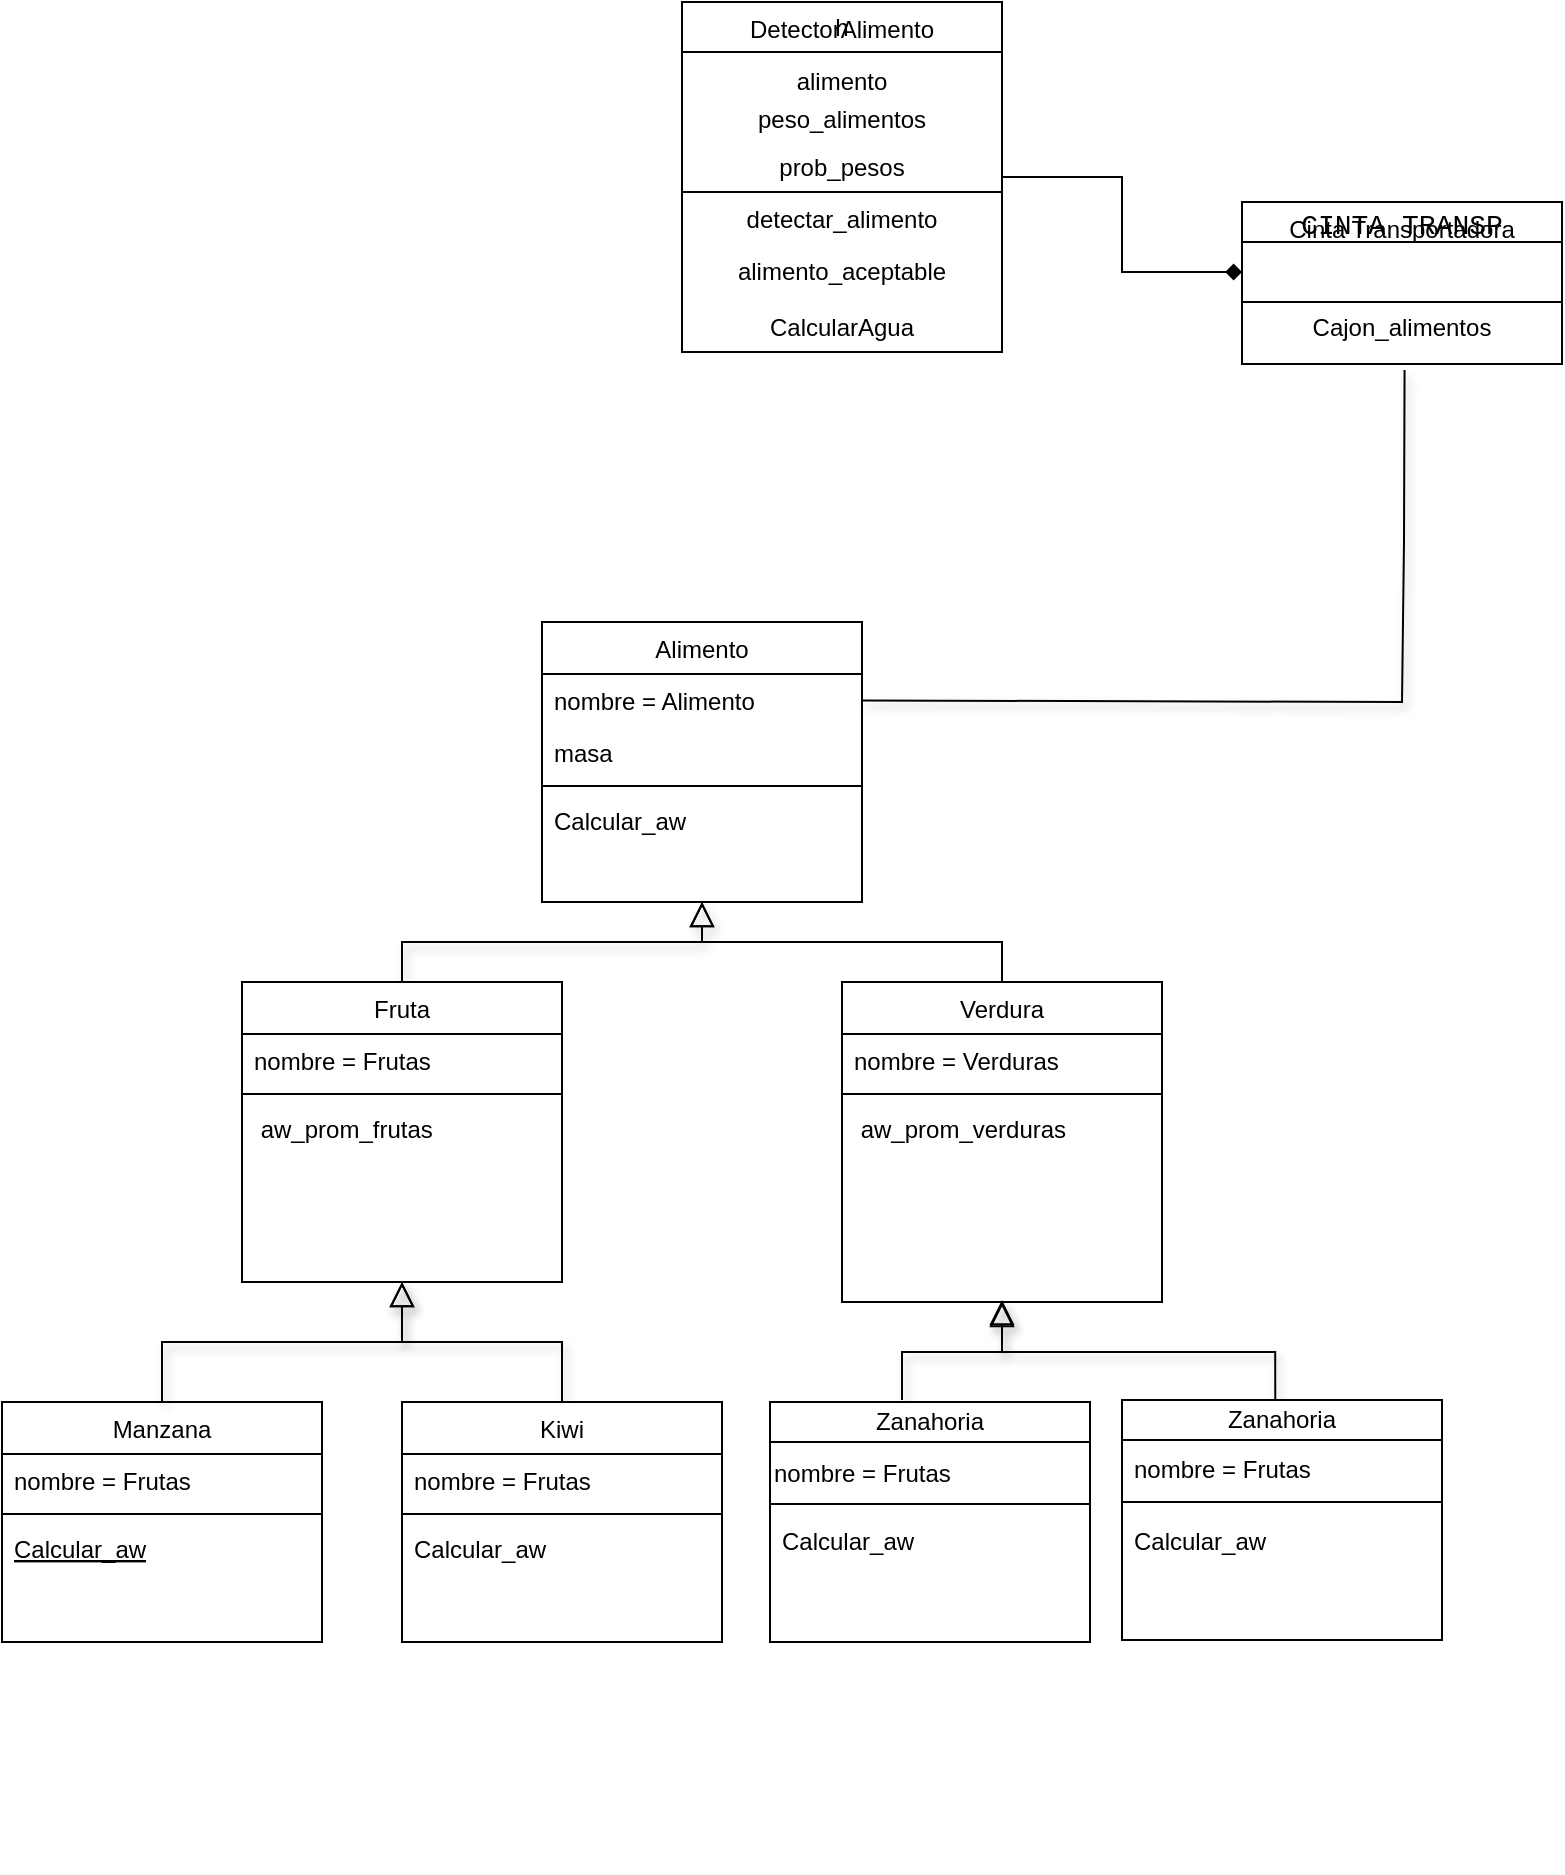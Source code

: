 <mxfile version="21.3.7" type="device">
  <diagram id="C5RBs43oDa-KdzZeNtuy" name="Page-1">
    <mxGraphModel dx="996" dy="1752" grid="1" gridSize="10" guides="1" tooltips="1" connect="1" arrows="1" fold="1" page="1" pageScale="1" pageWidth="827" pageHeight="1169" math="0" shadow="0">
      <root>
        <mxCell id="WIyWlLk6GJQsqaUBKTNV-0" />
        <mxCell id="WIyWlLk6GJQsqaUBKTNV-1" parent="WIyWlLk6GJQsqaUBKTNV-0" />
        <mxCell id="0sWtmnRZUkWvzM29A1c0-14" value="" style="edgeStyle=orthogonalEdgeStyle;rounded=0;orthogonalLoop=1;jettySize=auto;html=1;shadow=1;entryX=0.5;entryY=0;entryDx=0;entryDy=0;endArrow=none;endFill=0;startArrow=block;startFill=0;startSize=10;" parent="WIyWlLk6GJQsqaUBKTNV-1" source="zkfFHV4jXpPFQw0GAbJ--0" target="0sWtmnRZUkWvzM29A1c0-0" edge="1">
          <mxGeometry relative="1" as="geometry">
            <mxPoint x="380" y="300" as="targetPoint" />
            <Array as="points">
              <mxPoint x="380" y="200" />
              <mxPoint x="230" y="200" />
            </Array>
          </mxGeometry>
        </mxCell>
        <mxCell id="zkfFHV4jXpPFQw0GAbJ--0" value="Alimento" style="swimlane;fontStyle=0;align=center;verticalAlign=top;childLayout=stackLayout;horizontal=1;startSize=26;horizontalStack=0;resizeParent=1;resizeLast=0;collapsible=1;marginBottom=0;rounded=0;shadow=0;strokeWidth=1;" parent="WIyWlLk6GJQsqaUBKTNV-1" vertex="1">
          <mxGeometry x="300" y="40" width="160" height="140" as="geometry">
            <mxRectangle x="230" y="140" width="160" height="26" as="alternateBounds" />
          </mxGeometry>
        </mxCell>
        <mxCell id="zkfFHV4jXpPFQw0GAbJ--1" value="nombre = Alimento" style="text;align=left;verticalAlign=top;spacingLeft=4;spacingRight=4;overflow=hidden;rotatable=0;points=[[0,0.5],[1,0.5]];portConstraint=eastwest;" parent="zkfFHV4jXpPFQw0GAbJ--0" vertex="1">
          <mxGeometry y="26" width="160" height="26" as="geometry" />
        </mxCell>
        <mxCell id="SYilohq55QmzHN4A87QU-3" value="masa" style="text;align=left;verticalAlign=top;spacingLeft=4;spacingRight=4;overflow=hidden;rotatable=0;points=[[0,0.5],[1,0.5]];portConstraint=eastwest;" vertex="1" parent="zkfFHV4jXpPFQw0GAbJ--0">
          <mxGeometry y="52" width="160" height="26" as="geometry" />
        </mxCell>
        <mxCell id="zkfFHV4jXpPFQw0GAbJ--4" value="" style="line;html=1;strokeWidth=1;align=left;verticalAlign=middle;spacingTop=-1;spacingLeft=3;spacingRight=3;rotatable=0;labelPosition=right;points=[];portConstraint=eastwest;" parent="zkfFHV4jXpPFQw0GAbJ--0" vertex="1">
          <mxGeometry y="78" width="160" height="8" as="geometry" />
        </mxCell>
        <mxCell id="zkfFHV4jXpPFQw0GAbJ--5" value="Calcular_aw" style="text;align=left;verticalAlign=top;spacingLeft=4;spacingRight=4;overflow=hidden;rotatable=0;points=[[0,0.5],[1,0.5]];portConstraint=eastwest;" parent="zkfFHV4jXpPFQw0GAbJ--0" vertex="1">
          <mxGeometry y="86" width="160" height="26" as="geometry" />
        </mxCell>
        <mxCell id="zkfFHV4jXpPFQw0GAbJ--6" value="Manzana" style="swimlane;fontStyle=0;align=center;verticalAlign=top;childLayout=stackLayout;horizontal=1;startSize=26;horizontalStack=0;resizeParent=1;resizeLast=0;collapsible=1;marginBottom=0;rounded=0;shadow=0;strokeWidth=1;" parent="WIyWlLk6GJQsqaUBKTNV-1" vertex="1">
          <mxGeometry x="30" y="430" width="160" height="120" as="geometry">
            <mxRectangle x="30" y="430" width="160" height="26" as="alternateBounds" />
          </mxGeometry>
        </mxCell>
        <mxCell id="zkfFHV4jXpPFQw0GAbJ--8" value="nombre = Frutas" style="text;align=left;verticalAlign=top;spacingLeft=4;spacingRight=4;overflow=hidden;rotatable=0;points=[[0,0.5],[1,0.5]];portConstraint=eastwest;rounded=0;shadow=0;html=0;" parent="zkfFHV4jXpPFQw0GAbJ--6" vertex="1">
          <mxGeometry y="26" width="160" height="26" as="geometry" />
        </mxCell>
        <mxCell id="zkfFHV4jXpPFQw0GAbJ--9" value="" style="line;html=1;strokeWidth=1;align=left;verticalAlign=middle;spacingTop=-1;spacingLeft=3;spacingRight=3;rotatable=0;labelPosition=right;points=[];portConstraint=eastwest;" parent="zkfFHV4jXpPFQw0GAbJ--6" vertex="1">
          <mxGeometry y="52" width="160" height="8" as="geometry" />
        </mxCell>
        <mxCell id="zkfFHV4jXpPFQw0GAbJ--10" value="Calcular_aw" style="text;align=left;verticalAlign=top;spacingLeft=4;spacingRight=4;overflow=hidden;rotatable=0;points=[[0,0.5],[1,0.5]];portConstraint=eastwest;fontStyle=4" parent="zkfFHV4jXpPFQw0GAbJ--6" vertex="1">
          <mxGeometry y="60" width="160" height="26" as="geometry" />
        </mxCell>
        <mxCell id="0sWtmnRZUkWvzM29A1c0-70" style="edgeStyle=orthogonalEdgeStyle;rounded=0;orthogonalLoop=1;jettySize=auto;html=1;exitX=0.5;exitY=1;exitDx=0;exitDy=0;entryX=0.479;entryY=0;entryDx=0;entryDy=0;entryPerimeter=0;shadow=1;fontFamily=Helvetica;fontSize=12;fontColor=default;startSize=10;endArrow=none;endFill=0;startArrow=block;startFill=0;" parent="WIyWlLk6GJQsqaUBKTNV-1" source="zkfFHV4jXpPFQw0GAbJ--17" target="0sWtmnRZUkWvzM29A1c0-50" edge="1">
          <mxGeometry relative="1" as="geometry">
            <Array as="points">
              <mxPoint x="530" y="405" />
              <mxPoint x="667" y="405" />
            </Array>
          </mxGeometry>
        </mxCell>
        <mxCell id="SYilohq55QmzHN4A87QU-2" style="edgeStyle=orthogonalEdgeStyle;rounded=0;orthogonalLoop=1;jettySize=auto;html=1;exitX=0.5;exitY=1;exitDx=0;exitDy=0;" edge="1" parent="WIyWlLk6GJQsqaUBKTNV-1" source="zkfFHV4jXpPFQw0GAbJ--17">
          <mxGeometry relative="1" as="geometry">
            <mxPoint x="530" y="380" as="targetPoint" />
          </mxGeometry>
        </mxCell>
        <mxCell id="zkfFHV4jXpPFQw0GAbJ--17" value="Verdura" style="swimlane;fontStyle=0;align=center;verticalAlign=top;childLayout=stackLayout;horizontal=1;startSize=26;horizontalStack=0;resizeParent=1;resizeLast=0;collapsible=1;marginBottom=0;rounded=0;shadow=0;strokeWidth=1;" parent="WIyWlLk6GJQsqaUBKTNV-1" vertex="1">
          <mxGeometry x="450" y="220" width="160" height="160" as="geometry">
            <mxRectangle x="550" y="140" width="160" height="26" as="alternateBounds" />
          </mxGeometry>
        </mxCell>
        <mxCell id="zkfFHV4jXpPFQw0GAbJ--18" value="nombre = Verduras" style="text;align=left;verticalAlign=top;spacingLeft=4;spacingRight=4;overflow=hidden;rotatable=0;points=[[0,0.5],[1,0.5]];portConstraint=eastwest;" parent="zkfFHV4jXpPFQw0GAbJ--17" vertex="1">
          <mxGeometry y="26" width="160" height="26" as="geometry" />
        </mxCell>
        <mxCell id="zkfFHV4jXpPFQw0GAbJ--23" value="" style="line;html=1;strokeWidth=1;align=left;verticalAlign=middle;spacingTop=-1;spacingLeft=3;spacingRight=3;rotatable=0;labelPosition=right;points=[];portConstraint=eastwest;" parent="zkfFHV4jXpPFQw0GAbJ--17" vertex="1">
          <mxGeometry y="52" width="160" height="8" as="geometry" />
        </mxCell>
        <mxCell id="zkfFHV4jXpPFQw0GAbJ--25" value=" aw_prom_verduras" style="text;align=left;verticalAlign=top;spacingLeft=4;spacingRight=4;overflow=hidden;rotatable=0;points=[[0,0.5],[1,0.5]];portConstraint=eastwest;" parent="zkfFHV4jXpPFQw0GAbJ--17" vertex="1">
          <mxGeometry y="60" width="160" height="26" as="geometry" />
        </mxCell>
        <mxCell id="zkfFHV4jXpPFQw0GAbJ--26" value="" style="endArrow=none;shadow=0;strokeWidth=1;rounded=0;endFill=0;edgeStyle=elbowEdgeStyle;elbow=vertical;startArrow=block;startFill=0;startSize=10;" parent="WIyWlLk6GJQsqaUBKTNV-1" target="zkfFHV4jXpPFQw0GAbJ--17" edge="1">
          <mxGeometry x="0.5" y="41" relative="1" as="geometry">
            <mxPoint x="380" y="180" as="sourcePoint" />
            <mxPoint x="540" y="192" as="targetPoint" />
            <mxPoint x="-40" y="32" as="offset" />
            <Array as="points">
              <mxPoint x="410" y="200" />
            </Array>
          </mxGeometry>
        </mxCell>
        <mxCell id="0sWtmnRZUkWvzM29A1c0-28" value="" style="edgeStyle=orthogonalEdgeStyle;rounded=0;orthogonalLoop=1;jettySize=auto;html=1;shadow=1;fontFamily=Helvetica;fontSize=12;fontColor=default;startSize=10;entryX=0.5;entryY=0;entryDx=0;entryDy=0;endArrow=none;endFill=0;startArrow=block;startFill=0;" parent="WIyWlLk6GJQsqaUBKTNV-1" source="0sWtmnRZUkWvzM29A1c0-0" target="0sWtmnRZUkWvzM29A1c0-20" edge="1">
          <mxGeometry relative="1" as="geometry">
            <Array as="points">
              <mxPoint x="230" y="400" />
              <mxPoint x="310" y="400" />
            </Array>
          </mxGeometry>
        </mxCell>
        <mxCell id="0sWtmnRZUkWvzM29A1c0-30" value="" style="edgeStyle=orthogonalEdgeStyle;rounded=0;orthogonalLoop=1;jettySize=auto;html=1;shadow=1;fontFamily=Helvetica;fontSize=12;fontColor=default;startSize=10;entryX=0.5;entryY=0;entryDx=0;entryDy=0;endArrow=none;endFill=0;startArrow=block;startFill=0;strokeWidth=1;" parent="WIyWlLk6GJQsqaUBKTNV-1" source="0sWtmnRZUkWvzM29A1c0-0" target="zkfFHV4jXpPFQw0GAbJ--6" edge="1">
          <mxGeometry relative="1" as="geometry" />
        </mxCell>
        <mxCell id="0sWtmnRZUkWvzM29A1c0-0" value="Fruta" style="swimlane;fontStyle=0;align=center;verticalAlign=top;childLayout=stackLayout;horizontal=1;startSize=26;horizontalStack=0;resizeParent=1;resizeLast=0;collapsible=1;marginBottom=0;rounded=0;shadow=0;strokeWidth=1;" parent="WIyWlLk6GJQsqaUBKTNV-1" vertex="1">
          <mxGeometry x="150" y="220" width="160" height="150" as="geometry">
            <mxRectangle x="550" y="140" width="160" height="26" as="alternateBounds" />
          </mxGeometry>
        </mxCell>
        <mxCell id="0sWtmnRZUkWvzM29A1c0-1" value="nombre = Frutas" style="text;align=left;verticalAlign=top;spacingLeft=4;spacingRight=4;overflow=hidden;rotatable=0;points=[[0,0.5],[1,0.5]];portConstraint=eastwest;" parent="0sWtmnRZUkWvzM29A1c0-0" vertex="1">
          <mxGeometry y="26" width="160" height="26" as="geometry" />
        </mxCell>
        <mxCell id="0sWtmnRZUkWvzM29A1c0-3" value="" style="line;html=1;strokeWidth=1;align=left;verticalAlign=middle;spacingTop=-1;spacingLeft=3;spacingRight=3;rotatable=0;labelPosition=right;points=[];portConstraint=eastwest;" parent="0sWtmnRZUkWvzM29A1c0-0" vertex="1">
          <mxGeometry y="52" width="160" height="8" as="geometry" />
        </mxCell>
        <mxCell id="0sWtmnRZUkWvzM29A1c0-4" value=" aw_prom_frutas " style="text;align=left;verticalAlign=top;spacingLeft=4;spacingRight=4;overflow=hidden;rotatable=0;points=[[0,0.5],[1,0.5]];portConstraint=eastwest;" parent="0sWtmnRZUkWvzM29A1c0-0" vertex="1">
          <mxGeometry y="60" width="160" height="26" as="geometry" />
        </mxCell>
        <mxCell id="0sWtmnRZUkWvzM29A1c0-16" value="&#xa;&lt;span style=&quot;color: rgba(0, 0, 0, 0); font-family: monospace; font-size: 0px; font-style: normal; font-variant-ligatures: normal; font-variant-caps: normal; font-weight: 400; letter-spacing: normal; orphans: 2; text-align: start; text-indent: 0px; text-transform: none; widows: 2; word-spacing: 0px; -webkit-text-stroke-width: 0px; background-color: rgb(248, 249, 250); text-decoration-thickness: initial; text-decoration-style: initial; text-decoration-color: initial; float: none; display: inline !important;&quot;&gt;%3CmxGraphModel%3E%3Croot%3E%3CmxCell%20id%3D%220%22%2F%3E%3CmxCell%20id%3D%221%22%20parent%3D%220%22%2F%3E%3CmxCell%20id%3D%222%22%20value%3D%22Estudiante%22%20style%3D%22swimlane%3BfontStyle%3D0%3Balign%3Dcenter%3BverticalAlign%3Dtop%3BchildLayout%3DstackLayout%3Bhorizontal%3D1%3BstartSize%3D26%3BhorizontalStack%3D0%3BresizeParent%3D1%3BresizeLast%3D0%3Bcollapsible%3D1%3BmarginBottom%3D0%3Brounded%3D0%3Bshadow%3D0%3BstrokeWidth%3D1%3B%22% 20vertex%3D%221%22%20parent%3D%221%22%3E%3CmxGeometry%20x%3D%2230%22%20y%3D%22430%22%20width%3D%22160%22%20height%3D%22138%22%20as%3D%22geometry%22%3E%3CmxRectangle%20x%3D%22130%22%20y%3D%22380D%22%20y%3D%22160%22D%20%3%2226width%22D%20%3%22height%22D%2%3%3as%2D%3alternateBounds%3%2F%3E%3C%20FmxGeometry%3E%223C%22FmxCell%20E%3CmxCell%22id%20D%22%20%3value%22D%3Student%3Number%3%3style%3D%3text%4Balign%3Dleft% 3BverticalAlign%4Dtop%3BspacingLeft%3D3%3BspacingRight%0D3%3Boverflow%5Dhidden%5Brotatable%0D2%0Bpoints%5D%5B%2B5%1C2.0%5D%5C%5B3%3C3. 22%20D%3D%221BportConstraint%22Deastwest%20B%3%222vertex%22D%3%3%20parent%3D%2226%22%20E%3CmxGeometry%22160y%22D%20%3%2226width%22D%20%3%22height%22D%2%3%3as%2D%3geometry%3%20F%3E%224C%22Fmxmx Cell%20E%3CmxCell%22id%20D%22%20%3value%22D%3Average%3Mark%3%3style%3D%3text%4Balign%3Dleft%3BverticalAlign%4Dtop%3BspacingLeft%3D3%3BspacingRight%0D3%3Boverflow%5Dhidden%5Brotatable%0D2%0Bpoints%5D%5B%2B5%1C2.0%5D%5C%5B3%3C3. 3%0D%3D%3BportConstraint%0Deastwest%3Brounded%3D0%3Bshadow%22D20%3Bhtml%221D22%20B%3%222vertex%22D%3%3%20parent%3D%2252%22%20E%3CmxGeometry%22160y%22D%20%3%2226width%22D%20%3%22height%22D%2%3%3as%2D%3geometry%3%20%3as%225D%22geometry%20%3%22F%22E%20C%3FmxCell%22E%3CmxCell%3id%1D%3%3%1value%3D%3%3%3style%3D%3line%1Bhtml%3D3%3BstrokeWidth%3D3%3Balign%3Dleft%3BverticalAlign%0Dmiddle%3BspacingTop%3D-3%3BspacingLeft%5D5%3BspacingRight%3D3%22Brotatable%20D3%221BlabelPosition% 22Dright%20Bpoints%3D%222B%22D%3BportConstraint%3Deastwest%20B%3%2278vertex%22D%20%3%22160parent%22D%20%3%228E%22CmxGeometry%20y%3D%22%22%2width%3D%3%2%3height%3D%20%3%226as%22D%20geometry%3%22F%20E%20C%20FmxCell%22E%20CmxCell%3id%22D%3%3%3value%3D%3Is%3Eligible%4To%3Enroll%3%4style%3D%3text%3Balign%3Dleft%0BverticalAlign%3Dtop%3BspacingLeft%5D5%0BspacingRight%2D0%5Boverflow%5Dhidden%2Brotatable%5D1%2Bpoints%0D%5B%5B5%3C3.3%3D%4C%22B20% 3C221.22%20D%3D%222BportConstraint%22Deastwest%3BfontStyle%3D20%3%2286vertex%22D%20%3%22160parent%22D%20%3%2226E%22CmxGeometry%20y%3D%22%22%2width%3D%3%2%3height%3D%20%3%227as%22D%20geometry%3%22F%20E%20C%22%20 FmxCell%3E" style="text;whiteSpace=wrap;html=1;" parent="WIyWlLk6GJQsqaUBKTNV-1" vertex="1">
          <mxGeometry x="280" y="460" width="30" height="40" as="geometry" />
        </mxCell>
        <mxCell id="0sWtmnRZUkWvzM29A1c0-20" value="Kiwi" style="swimlane;fontStyle=0;align=center;verticalAlign=top;childLayout=stackLayout;horizontal=1;startSize=26;horizontalStack=0;resizeParent=1;resizeLast=0;collapsible=1;marginBottom=0;rounded=0;shadow=0;strokeWidth=1;" parent="WIyWlLk6GJQsqaUBKTNV-1" vertex="1">
          <mxGeometry x="230" y="430" width="160" height="120" as="geometry">
            <mxRectangle x="230" y="430" width="160" height="26" as="alternateBounds" />
          </mxGeometry>
        </mxCell>
        <mxCell id="0sWtmnRZUkWvzM29A1c0-21" value="nombre = Frutas" style="text;align=left;verticalAlign=top;spacingLeft=4;spacingRight=4;overflow=hidden;rotatable=0;points=[[0,0.5],[1,0.5]];portConstraint=eastwest;" parent="0sWtmnRZUkWvzM29A1c0-20" vertex="1">
          <mxGeometry y="26" width="160" height="26" as="geometry" />
        </mxCell>
        <mxCell id="0sWtmnRZUkWvzM29A1c0-23" value="" style="line;html=1;strokeWidth=1;align=left;verticalAlign=middle;spacingTop=-1;spacingLeft=3;spacingRight=3;rotatable=0;labelPosition=right;points=[];portConstraint=eastwest;" parent="0sWtmnRZUkWvzM29A1c0-20" vertex="1">
          <mxGeometry y="52" width="160" height="8" as="geometry" />
        </mxCell>
        <mxCell id="0sWtmnRZUkWvzM29A1c0-24" value="Calcular_aw" style="text;align=left;verticalAlign=top;spacingLeft=4;spacingRight=4;overflow=hidden;rotatable=0;points=[[0,0.5],[1,0.5]];portConstraint=eastwest;" parent="0sWtmnRZUkWvzM29A1c0-20" vertex="1">
          <mxGeometry y="60" width="160" height="26" as="geometry" />
        </mxCell>
        <mxCell id="0sWtmnRZUkWvzM29A1c0-37" value="1" style="resizable=0;align=right;verticalAlign=bottom;labelBackgroundColor=none;fontSize=12;" parent="WIyWlLk6GJQsqaUBKTNV-1" connectable="0" vertex="1">
          <mxGeometry x="513" y="450.0" as="geometry" />
        </mxCell>
        <mxCell id="0sWtmnRZUkWvzM29A1c0-39" value="&lt;span style=&quot;color: rgba(0, 0, 0, 0); font-family: monospace; font-size: 0px; font-style: normal; font-variant-ligatures: normal; font-variant-caps: normal; font-weight: 400; letter-spacing: normal; orphans: 2; text-align: start; text-indent: 0px; text-transform: none; widows: 2; word-spacing: 0px; -webkit-text-stroke-width: 0px; background-color: rgb(248, 249, 250); text-decoration-thickness: initial; text-decoration-style: initial; text-decoration-color: initial; float: none; display: inline !important;&quot;&gt;%3CmxGraphModel%3E%3Croot%3E%3CmxCell%20id%3D%220%22%2F%3E%3CmxCell%20id%3D%221%22%20parent%3D%220%22%2F%3E%3CmxCell%20id%3D%222%22%20value%3D%22Verdura%22%20style%3D%22swimlane%3BfontStyle%3D0%3Balign%3Dcenter%3BverticalAlign%3Dtop%3BchildLayout%3DstackLayout%3Bhorizontal%3D1%3BstartSize%3D26%3BhorizontalStack%3D0%3BresizeParent%3D1%3BresizeLast%3D0%3Bcollapsible%3D1%3BmarginBottom%3D0%3Brounded%3D0%3Bshadow%3D0%3BstrokeWidth%3D1%3B%22%20vertex% 3D%221%22%20parent%3D%221%22%3E%3CmxGeometry%20x%3D%22440%22%20y%3D%22210%22%20width%3D%22160%22%20height%3D%22140%22%20as%3D%22geometry%22%3E%3CmxRectangle%20x%3D%22550%22%20y%3D%22140%22%20D%3%22160D%22%20D%3%2226%22D%20%3%22height%22D%2%3%3as%2D%3geometry%3%2E%3CmxRectangle%3x%20D%3%223%22y%20D%3%22y%22D%20%3E%22CmxRectangle%3x%3D%3%3%3y%3D%4%3y%3D%4%3E%3CmxRectangle%3x%3D%0%3%3y%5D%5%0y%2D%0%5%5%2%5%1%2%0%5�5%5%3width%3D%3%22%20height%3D%221%22%20as%3D%222alternateBounds%22%3F%3E%20C%3FmxGeometry%2226E%22C%20FmxCell%3E%22160CmxCell%22id%20D%3%2226%22value%20D%3Street%22%22style%2D%3text%3Balign%2Dleft%3BverticalAlign%3Dtop% 20BspacingLeft%3D224%22BspacingRight%20D3%22Boverflow%22Dhidden%20Brotatable%3D22%3Bpoints%3D%3B%3B3%3C4.3%3D%4C%3B3%3C3. 0%3D%3D%5BportConstraint%5Deastwest%0B%2%0vertex%5D%5%2%5parent%1D%2%0%5E%5CmxGeometry%5y%3D%3%3%3width%0D%3%3%0height%3D%3%0%3as%22D%20geometry%3%221F%22E%20C%3%222C%22FmxCell%3E%3CmxCell%20id%3D%2252%22%20value%3D%22160City%22%20style%3D%2226text%22Balign%20Dleft%3BverticalAlign%22Dtop%22BspacingLeft%2D3%3BspacingRight%2D3%3Boverflow%20Dhidden%3Brotatable%225D22%20Bpoints%3D%22B%22B20%3C22.3%3D%1C%3B3%1C3. 3%3D%3D%3BportConstraint%3Deastwest%1Brounded%3D3%3Bshadow%3D3%3Bhtml%3D3%0B%3%3vertex%3D%3%5%5parent%3D%3%3%22E%20CmxGeometry%3y%221D%22%20%3width%222D%22%3%3height%20D%3%2278%22as%20D%3geometry%22160%22%20as%3D%228geometry%22%20%3F%22E%22C%2FmxCell%3E%3CmxCell%2id%3D%3%20%3value%226D%22%20%3style%22D%22line%20Bhtml%3D22%3BstrokeWidth%3D3%3Balign%3Dleft%3BverticalAlign%4Dmiddle%3BspacingTop%3D-4%3BspacingLeft%3D3%3BspacingRight%0D3%3Brotatable%5D5%0BlabelPosition% 2Dright%0Bpoints%5D%5B%2D%5BportConstraint%1Deastwest%2B%0%5vertex%5D%5%3%3parent%3D%22%20%3E%221CmxGeometry%22y%20D%3%222%22width%3D%3%20%3height%2286D%22%20%3as%22160D%22geometry%20%3F%2226E%22E%20D%3E%22D%22CmxGeometry%2%3F%3E%2E%3D%3E%20D%3D%227D%22D%20D%3D%22D%20D%20D%22D%20D%3D%22D%3D%3%3%3%3%3D%4D%3D%3D%4D%3D%3D%3D%3D%0D%3D%3D%5D%5D%0D%2D%0D%5D%5E%2D%5D%1D%2D%0D%5D%5D%5D%3D%3D%3D%22D%20D%3D%221D%22D%20D%3D%222D%22D%3D%3D%20D%3D%22112D%22D%20D%3D%22160D%22D%20D%3D%2226D%22D%20D%3D%22D%22D%2D%3D%3D%2D%3D%3D%20C%3FmxCell%228E%22CmxCell%20id%3D%221%22%20value%3D%22Validate%3%0style%3D%3text%3Balign%3Dleft%3BverticalAlign%3Dtop%3BspacingLeft%3D12%3BspacingRight%22D20%3Boverflow%220Dhidden%22Brotatable%20D3%221Bpoints%22D%20B%3B221%22C3.3%20D%3C%22513B22%20C3. 22213%9999999999999D%22D%20BportConstraint%3Deastwest%22B%22%2vertex%3D%3%2%3parent%3D%2%3%3E" style="text;whiteSpace=wrap;html=1;fontSize=12;fontFamily=Helvetica;fontColor=default;rotation=180;" parent="WIyWlLk6GJQsqaUBKTNV-1" vertex="1">
          <mxGeometry x="580" y="190" width="30" height="40" as="geometry" />
        </mxCell>
        <mxCell id="0sWtmnRZUkWvzM29A1c0-48" value="1" style="resizable=0;align=right;verticalAlign=bottom;labelBackgroundColor=none;fontSize=12;" parent="WIyWlLk6GJQsqaUBKTNV-1" connectable="0" vertex="1">
          <mxGeometry x="689" y="449.0" as="geometry" />
        </mxCell>
        <mxCell id="0sWtmnRZUkWvzM29A1c0-49" value="" style="shape=table;startSize=0;container=1;collapsible=0;childLayout=tableLayout;rounded=0;shadow=0;strokeColor=default;strokeWidth=1;fontFamily=Helvetica;fontSize=12;fontColor=default;fillColor=default;" parent="WIyWlLk6GJQsqaUBKTNV-1" vertex="1">
          <mxGeometry x="590" y="429" width="160" height="120" as="geometry" />
        </mxCell>
        <mxCell id="0sWtmnRZUkWvzM29A1c0-50" value="" style="shape=tableRow;horizontal=0;startSize=0;swimlaneHead=0;swimlaneBody=0;top=0;left=0;bottom=0;right=0;collapsible=0;dropTarget=0;fillColor=none;points=[[0,0.5],[1,0.5]];portConstraint=eastwest;rounded=0;shadow=0;strokeColor=default;strokeWidth=1;fontFamily=Helvetica;fontSize=12;fontColor=default;" parent="0sWtmnRZUkWvzM29A1c0-49" vertex="1">
          <mxGeometry width="160" height="20" as="geometry" />
        </mxCell>
        <mxCell id="0sWtmnRZUkWvzM29A1c0-51" value="Zanahoria" style="shape=partialRectangle;html=1;whiteSpace=wrap;connectable=0;overflow=hidden;fillColor=none;top=0;left=0;bottom=0;right=0;pointerEvents=1;rounded=0;shadow=0;strokeColor=default;strokeWidth=1;fontFamily=Helvetica;fontSize=12;fontColor=default;startSize=26;" parent="0sWtmnRZUkWvzM29A1c0-50" vertex="1">
          <mxGeometry width="160" height="20" as="geometry">
            <mxRectangle width="160" height="20" as="alternateBounds" />
          </mxGeometry>
        </mxCell>
        <mxCell id="0sWtmnRZUkWvzM29A1c0-52" value="" style="shape=tableRow;horizontal=0;startSize=0;swimlaneHead=0;swimlaneBody=0;top=0;left=0;bottom=0;right=0;collapsible=0;dropTarget=0;fillColor=none;points=[[0,0.5],[1,0.5]];portConstraint=eastwest;rounded=0;shadow=0;strokeColor=default;strokeWidth=1;fontFamily=Helvetica;fontSize=12;fontColor=default;" parent="0sWtmnRZUkWvzM29A1c0-49" vertex="1">
          <mxGeometry y="20" width="160" height="31" as="geometry" />
        </mxCell>
        <mxCell id="0sWtmnRZUkWvzM29A1c0-53" value="" style="shape=partialRectangle;html=1;whiteSpace=wrap;connectable=0;overflow=hidden;fillColor=none;top=0;left=0;bottom=0;right=0;pointerEvents=1;rounded=0;shadow=0;strokeColor=default;strokeWidth=1;fontFamily=Helvetica;fontSize=12;fontColor=default;startSize=26;" parent="0sWtmnRZUkWvzM29A1c0-52" vertex="1">
          <mxGeometry width="160" height="31" as="geometry">
            <mxRectangle width="160" height="31" as="alternateBounds" />
          </mxGeometry>
        </mxCell>
        <mxCell id="0sWtmnRZUkWvzM29A1c0-54" value="" style="shape=tableRow;horizontal=0;startSize=0;swimlaneHead=0;swimlaneBody=0;top=0;left=0;bottom=0;right=0;collapsible=0;dropTarget=0;fillColor=none;points=[[0,0.5],[1,0.5]];portConstraint=eastwest;rounded=0;shadow=0;strokeColor=default;strokeWidth=1;fontFamily=Helvetica;fontSize=12;fontColor=default;" parent="0sWtmnRZUkWvzM29A1c0-49" vertex="1">
          <mxGeometry y="51" width="160" height="69" as="geometry" />
        </mxCell>
        <mxCell id="0sWtmnRZUkWvzM29A1c0-55" value="" style="shape=partialRectangle;html=1;whiteSpace=wrap;connectable=0;overflow=hidden;fillColor=none;top=0;left=0;bottom=0;right=0;pointerEvents=1;rounded=0;shadow=0;strokeColor=default;strokeWidth=1;fontFamily=Helvetica;fontSize=12;fontColor=default;startSize=26;" parent="0sWtmnRZUkWvzM29A1c0-54" vertex="1">
          <mxGeometry width="160" height="69" as="geometry">
            <mxRectangle width="160" height="69" as="alternateBounds" />
          </mxGeometry>
        </mxCell>
        <mxCell id="0sWtmnRZUkWvzM29A1c0-71" style="edgeStyle=orthogonalEdgeStyle;rounded=0;orthogonalLoop=1;jettySize=auto;html=1;shadow=1;fontFamily=Helvetica;fontSize=12;fontColor=default;startSize=10;endArrow=none;endFill=0;startArrow=block;startFill=0;" parent="WIyWlLk6GJQsqaUBKTNV-1" edge="1">
          <mxGeometry relative="1" as="geometry">
            <mxPoint x="530" y="379" as="sourcePoint" />
            <mxPoint x="480" y="429" as="targetPoint" />
            <Array as="points">
              <mxPoint x="530" y="379" />
              <mxPoint x="530" y="405" />
              <mxPoint x="480" y="405" />
            </Array>
          </mxGeometry>
        </mxCell>
        <mxCell id="0sWtmnRZUkWvzM29A1c0-74" value="nombre = Frutas" style="text;align=left;verticalAlign=top;spacingLeft=4;spacingRight=4;overflow=hidden;rotatable=0;points=[[0,0.5],[1,0.5]];portConstraint=eastwest;" parent="WIyWlLk6GJQsqaUBKTNV-1" vertex="1">
          <mxGeometry x="590" y="450" width="160" height="26" as="geometry" />
        </mxCell>
        <mxCell id="0sWtmnRZUkWvzM29A1c0-75" value="" style="shape=table;startSize=0;container=1;collapsible=0;childLayout=tableLayout;rounded=0;shadow=0;strokeColor=default;strokeWidth=1;fontFamily=Helvetica;fontSize=12;fontColor=default;fillColor=default;" parent="WIyWlLk6GJQsqaUBKTNV-1" vertex="1">
          <mxGeometry x="414" y="430" width="160" height="120" as="geometry" />
        </mxCell>
        <mxCell id="0sWtmnRZUkWvzM29A1c0-76" value="" style="shape=tableRow;horizontal=0;startSize=0;swimlaneHead=0;swimlaneBody=0;top=0;left=0;bottom=0;right=0;collapsible=0;dropTarget=0;fillColor=none;points=[[0,0.5],[1,0.5]];portConstraint=eastwest;rounded=0;shadow=0;strokeColor=default;strokeWidth=1;fontFamily=Helvetica;fontSize=12;fontColor=default;" parent="0sWtmnRZUkWvzM29A1c0-75" vertex="1">
          <mxGeometry width="160" height="20" as="geometry" />
        </mxCell>
        <mxCell id="0sWtmnRZUkWvzM29A1c0-77" value="Zanahoria" style="shape=partialRectangle;html=1;whiteSpace=wrap;connectable=0;overflow=hidden;fillColor=none;top=0;left=0;bottom=0;right=0;pointerEvents=1;rounded=0;shadow=0;strokeColor=default;strokeWidth=1;fontFamily=Helvetica;fontSize=12;fontColor=default;startSize=26;" parent="0sWtmnRZUkWvzM29A1c0-76" vertex="1">
          <mxGeometry width="160" height="20" as="geometry">
            <mxRectangle width="160" height="20" as="alternateBounds" />
          </mxGeometry>
        </mxCell>
        <mxCell id="0sWtmnRZUkWvzM29A1c0-78" value="" style="shape=tableRow;horizontal=0;startSize=0;swimlaneHead=0;swimlaneBody=0;top=0;left=0;bottom=0;right=0;collapsible=0;dropTarget=0;fillColor=none;points=[[0,0.5],[1,0.5]];portConstraint=eastwest;rounded=0;shadow=0;strokeColor=default;strokeWidth=1;fontFamily=Helvetica;fontSize=12;fontColor=default;" parent="0sWtmnRZUkWvzM29A1c0-75" vertex="1">
          <mxGeometry y="20" width="160" height="31" as="geometry" />
        </mxCell>
        <mxCell id="0sWtmnRZUkWvzM29A1c0-79" value="&lt;font&gt;nombre =&amp;nbsp;&lt;/font&gt;&lt;font style=&quot;padding: 0px; margin: 0px;&quot;&gt;Frutas&lt;/font&gt;" style="shape=partialRectangle;html=1;whiteSpace=wrap;connectable=0;overflow=hidden;fillColor=none;top=0;left=0;bottom=0;right=0;pointerEvents=1;rounded=0;shadow=0;strokeColor=default;strokeWidth=1;fontFamily=Helvetica;fontSize=12;fontColor=default;startSize=26;align=left;" parent="0sWtmnRZUkWvzM29A1c0-78" vertex="1">
          <mxGeometry width="160" height="31" as="geometry">
            <mxRectangle width="160" height="31" as="alternateBounds" />
          </mxGeometry>
        </mxCell>
        <mxCell id="0sWtmnRZUkWvzM29A1c0-80" value="" style="shape=tableRow;horizontal=0;startSize=0;swimlaneHead=0;swimlaneBody=0;top=0;left=0;bottom=0;right=0;collapsible=0;dropTarget=0;fillColor=none;points=[[0,0.5],[1,0.5]];portConstraint=eastwest;rounded=0;shadow=0;strokeColor=default;strokeWidth=1;fontFamily=Helvetica;fontSize=12;fontColor=default;" parent="0sWtmnRZUkWvzM29A1c0-75" vertex="1">
          <mxGeometry y="51" width="160" height="69" as="geometry" />
        </mxCell>
        <mxCell id="0sWtmnRZUkWvzM29A1c0-81" value="" style="shape=partialRectangle;html=1;whiteSpace=wrap;connectable=0;overflow=hidden;fillColor=none;top=0;left=0;bottom=0;right=0;pointerEvents=1;rounded=0;shadow=0;strokeColor=default;strokeWidth=1;fontFamily=Helvetica;fontSize=12;fontColor=default;startSize=26;" parent="0sWtmnRZUkWvzM29A1c0-80" vertex="1">
          <mxGeometry width="160" height="69" as="geometry">
            <mxRectangle width="160" height="69" as="alternateBounds" />
          </mxGeometry>
        </mxCell>
        <mxCell id="0sWtmnRZUkWvzM29A1c0-109" value="" style="edgeStyle=none;rounded=0;orthogonalLoop=1;jettySize=auto;html=1;shadow=1;strokeWidth=1;fontFamily=Helvetica;fontSize=12;fontColor=#000000;endArrow=none;endFill=0;exitX=0.508;exitY=1.097;exitDx=0;exitDy=0;exitPerimeter=0;" parent="WIyWlLk6GJQsqaUBKTNV-1" source="0sWtmnRZUkWvzM29A1c0-85" target="zkfFHV4jXpPFQw0GAbJ--1" edge="1">
          <mxGeometry relative="1" as="geometry">
            <mxPoint x="470" y="60" as="targetPoint" />
            <Array as="points">
              <mxPoint x="731" />
              <mxPoint x="730" y="80" />
            </Array>
          </mxGeometry>
        </mxCell>
        <mxCell id="0sWtmnRZUkWvzM29A1c0-82" value="" style="shape=table;startSize=0;container=1;collapsible=0;childLayout=tableLayout;rounded=0;shadow=0;strokeColor=default;strokeWidth=1;fontFamily=Helvetica;fontSize=12;fontColor=default;fillColor=default;verticalAlign=bottom;" parent="WIyWlLk6GJQsqaUBKTNV-1" vertex="1">
          <mxGeometry x="650" y="-170" width="160" height="81.0" as="geometry" />
        </mxCell>
        <mxCell id="0sWtmnRZUkWvzM29A1c0-96" value="" style="shape=tableRow;horizontal=0;startSize=0;swimlaneHead=0;swimlaneBody=0;top=0;left=0;bottom=0;right=0;collapsible=0;dropTarget=0;fillColor=none;points=[[0,0.5],[1,0.5]];portConstraint=eastwest;rounded=0;shadow=0;strokeColor=default;strokeWidth=1;fontFamily=Helvetica;fontSize=12;fontColor=default;" parent="0sWtmnRZUkWvzM29A1c0-82" vertex="1">
          <mxGeometry width="160" height="20" as="geometry" />
        </mxCell>
        <mxCell id="0sWtmnRZUkWvzM29A1c0-97" value="&lt;div style=&quot;font-family: Consolas, &amp;quot;Courier New&amp;quot;, monospace; font-size: 14px; line-height: 19px;&quot;&gt;CINTA TRANSP&lt;/div&gt;" style="shape=partialRectangle;html=1;whiteSpace=wrap;connectable=0;overflow=hidden;fillColor=none;top=0;left=0;bottom=0;right=0;pointerEvents=1;rounded=0;shadow=0;strokeColor=default;strokeWidth=1;fontFamily=Helvetica;fontSize=12;fontColor=#000000;startSize=26;" parent="0sWtmnRZUkWvzM29A1c0-96" vertex="1">
          <mxGeometry width="160" height="20" as="geometry">
            <mxRectangle width="160" height="20" as="alternateBounds" />
          </mxGeometry>
        </mxCell>
        <mxCell id="0sWtmnRZUkWvzM29A1c0-83" value="" style="shape=tableRow;horizontal=0;startSize=0;swimlaneHead=0;swimlaneBody=0;top=0;left=0;bottom=0;right=0;collapsible=0;dropTarget=0;fillColor=none;points=[[0,0.5],[1,0.5]];portConstraint=eastwest;rounded=0;shadow=0;strokeColor=default;strokeWidth=1;fontFamily=Helvetica;fontSize=12;fontColor=default;" parent="0sWtmnRZUkWvzM29A1c0-82" vertex="1">
          <mxGeometry y="20" width="160" height="30" as="geometry" />
        </mxCell>
        <mxCell id="0sWtmnRZUkWvzM29A1c0-84" value="" style="shape=partialRectangle;html=1;whiteSpace=wrap;connectable=0;overflow=hidden;fillColor=none;top=0;left=0;bottom=0;right=0;pointerEvents=1;rounded=0;shadow=0;strokeColor=default;strokeWidth=0;fontFamily=Helvetica;fontSize=12;fontColor=#000000;startSize=26;dashed=1;" parent="0sWtmnRZUkWvzM29A1c0-83" vertex="1">
          <mxGeometry width="160" height="30" as="geometry">
            <mxRectangle width="160" height="30" as="alternateBounds" />
          </mxGeometry>
        </mxCell>
        <mxCell id="0sWtmnRZUkWvzM29A1c0-85" value="" style="shape=tableRow;horizontal=0;startSize=0;swimlaneHead=0;swimlaneBody=0;top=0;left=0;bottom=0;right=0;collapsible=0;dropTarget=0;fillColor=none;points=[[0,0.5],[1,0.5]];portConstraint=eastwest;rounded=0;shadow=0;strokeColor=default;strokeWidth=1;fontFamily=Helvetica;fontSize=12;fontColor=default;" parent="0sWtmnRZUkWvzM29A1c0-82" vertex="1">
          <mxGeometry y="50" width="160" height="31" as="geometry" />
        </mxCell>
        <mxCell id="0sWtmnRZUkWvzM29A1c0-86" value="" style="shape=partialRectangle;html=1;whiteSpace=wrap;connectable=0;overflow=hidden;fillColor=none;top=0;left=0;bottom=0;right=0;pointerEvents=1;rounded=0;shadow=0;strokeColor=default;strokeWidth=1;fontFamily=Helvetica;fontSize=12;fontColor=default;startSize=26;" parent="0sWtmnRZUkWvzM29A1c0-85" vertex="1">
          <mxGeometry width="160" height="31" as="geometry">
            <mxRectangle width="160" height="31" as="alternateBounds" />
          </mxGeometry>
        </mxCell>
        <mxCell id="0sWtmnRZUkWvzM29A1c0-94" value="Calcular_aw" style="text;align=left;verticalAlign=top;spacingLeft=4;spacingRight=4;overflow=hidden;rotatable=0;points=[[0,0.5],[1,0.5]];portConstraint=eastwest;" parent="WIyWlLk6GJQsqaUBKTNV-1" vertex="1">
          <mxGeometry x="414" y="486" width="160" height="26" as="geometry" />
        </mxCell>
        <mxCell id="0sWtmnRZUkWvzM29A1c0-95" value="Calcular_aw" style="text;align=left;verticalAlign=top;spacingLeft=4;spacingRight=4;overflow=hidden;rotatable=0;points=[[0,0.5],[1,0.5]];portConstraint=eastwest;" parent="WIyWlLk6GJQsqaUBKTNV-1" vertex="1">
          <mxGeometry x="590" y="486" width="160" height="26" as="geometry" />
        </mxCell>
        <mxCell id="0sWtmnRZUkWvzM29A1c0-103" value="" style="edgeStyle=none;rounded=0;orthogonalLoop=1;jettySize=auto;html=1;shadow=1;fontFamily=Helvetica;fontSize=12;fontColor=#000000;startSize=26;entryX=0.483;entryY=1.075;entryDx=0;entryDy=0;entryPerimeter=0;" parent="WIyWlLk6GJQsqaUBKTNV-1" edge="1">
          <mxGeometry relative="1" as="geometry">
            <mxPoint x="380" y="650" as="sourcePoint" />
            <mxPoint x="380" y="650" as="targetPoint" />
          </mxGeometry>
        </mxCell>
        <mxCell id="SYilohq55QmzHN4A87QU-0" value="Cinta Transportadora" style="text;align=center;verticalAlign=top;spacingLeft=4;spacingRight=4;overflow=hidden;rotatable=0;points=[[0,0.5],[1,0.5]];portConstraint=eastwest;" vertex="1" parent="WIyWlLk6GJQsqaUBKTNV-1">
          <mxGeometry x="650" y="-170" width="160" height="26" as="geometry" />
        </mxCell>
        <mxCell id="SYilohq55QmzHN4A87QU-15" value="" style="edgeStyle=orthogonalEdgeStyle;rounded=0;orthogonalLoop=1;jettySize=auto;html=1;endArrow=diamond;endFill=1;entryX=0;entryY=0.5;entryDx=0;entryDy=0;" edge="1" parent="WIyWlLk6GJQsqaUBKTNV-1" source="SYilohq55QmzHN4A87QU-4" target="0sWtmnRZUkWvzM29A1c0-83">
          <mxGeometry relative="1" as="geometry" />
        </mxCell>
        <mxCell id="SYilohq55QmzHN4A87QU-4" value="" style="shape=table;startSize=0;container=1;collapsible=0;childLayout=tableLayout;rounded=0;shadow=0;strokeColor=default;strokeWidth=1;fontFamily=Helvetica;fontSize=12;fontColor=default;fillColor=default;verticalAlign=bottom;" vertex="1" parent="WIyWlLk6GJQsqaUBKTNV-1">
          <mxGeometry x="370" y="-270" width="160" height="175.0" as="geometry" />
        </mxCell>
        <mxCell id="SYilohq55QmzHN4A87QU-5" value="" style="shape=tableRow;horizontal=0;startSize=0;swimlaneHead=0;swimlaneBody=0;top=0;left=0;bottom=0;right=0;collapsible=0;dropTarget=0;fillColor=none;points=[[0,0.5],[1,0.5]];portConstraint=eastwest;rounded=0;shadow=0;strokeColor=default;strokeWidth=1;fontFamily=Helvetica;fontSize=12;fontColor=default;" vertex="1" parent="SYilohq55QmzHN4A87QU-4">
          <mxGeometry width="160" height="25" as="geometry" />
        </mxCell>
        <mxCell id="SYilohq55QmzHN4A87QU-6" value="&lt;font&gt;h&lt;/font&gt;" style="shape=partialRectangle;html=1;whiteSpace=wrap;connectable=0;overflow=hidden;fillColor=none;top=0;left=0;bottom=0;right=0;pointerEvents=1;rounded=0;shadow=0;strokeColor=default;strokeWidth=1;fontFamily=Helvetica;fontSize=12;fontColor=#000000;startSize=26;" vertex="1" parent="SYilohq55QmzHN4A87QU-5">
          <mxGeometry width="160" height="25" as="geometry">
            <mxRectangle width="160" height="25" as="alternateBounds" />
          </mxGeometry>
        </mxCell>
        <mxCell id="SYilohq55QmzHN4A87QU-7" value="" style="shape=tableRow;horizontal=0;startSize=0;swimlaneHead=0;swimlaneBody=0;top=0;left=0;bottom=0;right=0;collapsible=0;dropTarget=0;fillColor=none;points=[[0,0.5],[1,0.5]];portConstraint=eastwest;rounded=0;shadow=0;strokeColor=default;strokeWidth=1;fontFamily=Helvetica;fontSize=12;fontColor=default;" vertex="1" parent="SYilohq55QmzHN4A87QU-4">
          <mxGeometry y="25" width="160" height="70" as="geometry" />
        </mxCell>
        <mxCell id="SYilohq55QmzHN4A87QU-8" value="&lt;div style=&quot;font-family: Consolas, &amp;quot;Courier New&amp;quot;, monospace; font-size: 14px; line-height: 19px;&quot;&gt;&lt;br&gt;&lt;/div&gt;" style="shape=partialRectangle;html=1;whiteSpace=wrap;connectable=0;overflow=hidden;fillColor=none;top=0;left=0;bottom=0;right=0;pointerEvents=1;rounded=0;shadow=0;strokeColor=default;strokeWidth=0;fontFamily=Helvetica;fontSize=12;fontColor=#000000;startSize=26;dashed=1;" vertex="1" parent="SYilohq55QmzHN4A87QU-7">
          <mxGeometry width="160" height="70" as="geometry">
            <mxRectangle width="160" height="70" as="alternateBounds" />
          </mxGeometry>
        </mxCell>
        <mxCell id="SYilohq55QmzHN4A87QU-9" value="" style="shape=tableRow;horizontal=0;startSize=0;swimlaneHead=0;swimlaneBody=0;top=0;left=0;bottom=0;right=0;collapsible=0;dropTarget=0;fillColor=none;points=[[0,0.5],[1,0.5]];portConstraint=eastwest;rounded=0;shadow=0;strokeColor=default;strokeWidth=1;fontFamily=Helvetica;fontSize=12;fontColor=default;" vertex="1" parent="SYilohq55QmzHN4A87QU-4">
          <mxGeometry y="95" width="160" height="80" as="geometry" />
        </mxCell>
        <mxCell id="SYilohq55QmzHN4A87QU-10" value="" style="shape=partialRectangle;html=1;whiteSpace=wrap;connectable=0;overflow=hidden;fillColor=none;top=0;left=0;bottom=0;right=0;pointerEvents=1;rounded=0;shadow=0;strokeColor=default;strokeWidth=1;fontFamily=Helvetica;fontSize=12;fontColor=default;startSize=26;" vertex="1" parent="SYilohq55QmzHN4A87QU-9">
          <mxGeometry width="160" height="80" as="geometry">
            <mxRectangle width="160" height="80" as="alternateBounds" />
          </mxGeometry>
        </mxCell>
        <mxCell id="SYilohq55QmzHN4A87QU-11" value="DetectorAlimento" style="text;align=center;verticalAlign=top;spacingLeft=4;spacingRight=4;overflow=hidden;rotatable=0;points=[[0,0.5],[1,0.5]];portConstraint=eastwest;" vertex="1" parent="WIyWlLk6GJQsqaUBKTNV-1">
          <mxGeometry x="370" y="-270" width="160" height="26" as="geometry" />
        </mxCell>
        <mxCell id="SYilohq55QmzHN4A87QU-12" value="Cajon_alimentos" style="text;align=center;verticalAlign=top;spacingLeft=4;spacingRight=4;overflow=hidden;rotatable=0;points=[[0,0.5],[1,0.5]];portConstraint=eastwest;" vertex="1" parent="WIyWlLk6GJQsqaUBKTNV-1">
          <mxGeometry x="650" y="-121" width="160" height="26" as="geometry" />
        </mxCell>
        <mxCell id="SYilohq55QmzHN4A87QU-16" value="detectar_alimento" style="text;align=center;verticalAlign=top;spacingLeft=4;spacingRight=4;overflow=hidden;rotatable=0;points=[[0,0.5],[1,0.5]];portConstraint=eastwest;" vertex="1" parent="WIyWlLk6GJQsqaUBKTNV-1">
          <mxGeometry x="370" y="-175" width="160" height="26" as="geometry" />
        </mxCell>
        <mxCell id="SYilohq55QmzHN4A87QU-17" value="alimento" style="text;align=center;verticalAlign=top;spacingLeft=4;spacingRight=4;overflow=hidden;rotatable=0;points=[[0,0.5],[1,0.5]];portConstraint=eastwest;" vertex="1" parent="WIyWlLk6GJQsqaUBKTNV-1">
          <mxGeometry x="370" y="-244" width="160" height="26" as="geometry" />
        </mxCell>
        <mxCell id="SYilohq55QmzHN4A87QU-19" value="peso_alimentos" style="text;align=center;verticalAlign=top;spacingLeft=4;spacingRight=4;overflow=hidden;rotatable=0;points=[[0,0.5],[1,0.5]];portConstraint=eastwest;" vertex="1" parent="WIyWlLk6GJQsqaUBKTNV-1">
          <mxGeometry x="370" y="-225" width="160" height="26" as="geometry" />
        </mxCell>
        <mxCell id="SYilohq55QmzHN4A87QU-22" value="prob_pesos" style="text;align=center;verticalAlign=top;spacingLeft=4;spacingRight=4;overflow=hidden;rotatable=0;points=[[0,0.5],[1,0.5]];portConstraint=eastwest;" vertex="1" parent="WIyWlLk6GJQsqaUBKTNV-1">
          <mxGeometry x="370" y="-201" width="160" height="26" as="geometry" />
        </mxCell>
        <mxCell id="SYilohq55QmzHN4A87QU-27" value="alimento_aceptable" style="text;align=center;verticalAlign=top;spacingLeft=4;spacingRight=4;overflow=hidden;rotatable=0;points=[[0,0.5],[1,0. 5]];portConstraint=eastwest;" vertex="1" parent="WIyWlLk6GJQsqaUBKTNV-1">
          <mxGeometry x="370" y="-149" width="160" height="26" as="geometry" />
        </mxCell>
        <mxCell id="SYilohq55QmzHN4A87QU-28" value="CalcularAgua&#xa;" style="text;align=center;verticalAlign=top;spacingLeft=4;spacingRight=4;overflow=hidden;rotatable=0;points=[[0,0.5],[1,0. 5]];portConstraint=eastwest;" vertex="1" parent="WIyWlLk6GJQsqaUBKTNV-1">
          <mxGeometry x="370" y="-121" width="160" height="26" as="geometry" />
        </mxCell>
      </root>
    </mxGraphModel>
  </diagram>
</mxfile>
